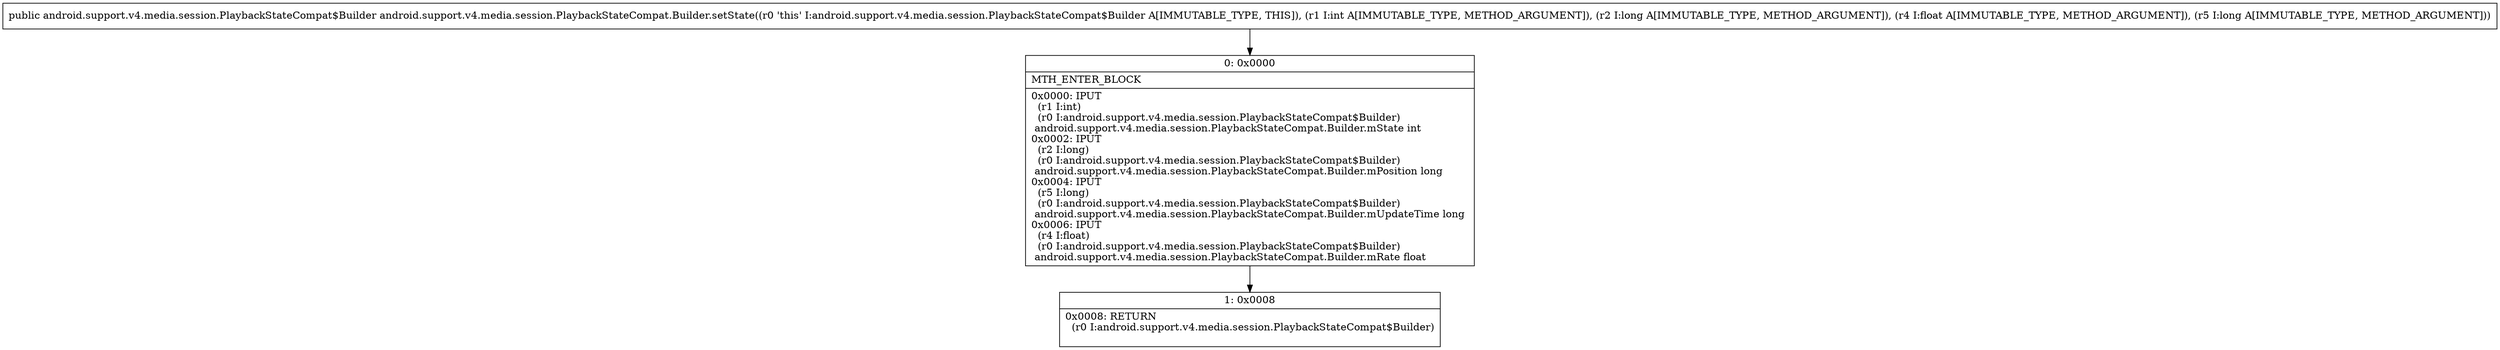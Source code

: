 digraph "CFG forandroid.support.v4.media.session.PlaybackStateCompat.Builder.setState(IJFJ)Landroid\/support\/v4\/media\/session\/PlaybackStateCompat$Builder;" {
Node_0 [shape=record,label="{0\:\ 0x0000|MTH_ENTER_BLOCK\l|0x0000: IPUT  \l  (r1 I:int)\l  (r0 I:android.support.v4.media.session.PlaybackStateCompat$Builder)\l android.support.v4.media.session.PlaybackStateCompat.Builder.mState int \l0x0002: IPUT  \l  (r2 I:long)\l  (r0 I:android.support.v4.media.session.PlaybackStateCompat$Builder)\l android.support.v4.media.session.PlaybackStateCompat.Builder.mPosition long \l0x0004: IPUT  \l  (r5 I:long)\l  (r0 I:android.support.v4.media.session.PlaybackStateCompat$Builder)\l android.support.v4.media.session.PlaybackStateCompat.Builder.mUpdateTime long \l0x0006: IPUT  \l  (r4 I:float)\l  (r0 I:android.support.v4.media.session.PlaybackStateCompat$Builder)\l android.support.v4.media.session.PlaybackStateCompat.Builder.mRate float \l}"];
Node_1 [shape=record,label="{1\:\ 0x0008|0x0008: RETURN  \l  (r0 I:android.support.v4.media.session.PlaybackStateCompat$Builder)\l \l}"];
MethodNode[shape=record,label="{public android.support.v4.media.session.PlaybackStateCompat$Builder android.support.v4.media.session.PlaybackStateCompat.Builder.setState((r0 'this' I:android.support.v4.media.session.PlaybackStateCompat$Builder A[IMMUTABLE_TYPE, THIS]), (r1 I:int A[IMMUTABLE_TYPE, METHOD_ARGUMENT]), (r2 I:long A[IMMUTABLE_TYPE, METHOD_ARGUMENT]), (r4 I:float A[IMMUTABLE_TYPE, METHOD_ARGUMENT]), (r5 I:long A[IMMUTABLE_TYPE, METHOD_ARGUMENT])) }"];
MethodNode -> Node_0;
Node_0 -> Node_1;
}

